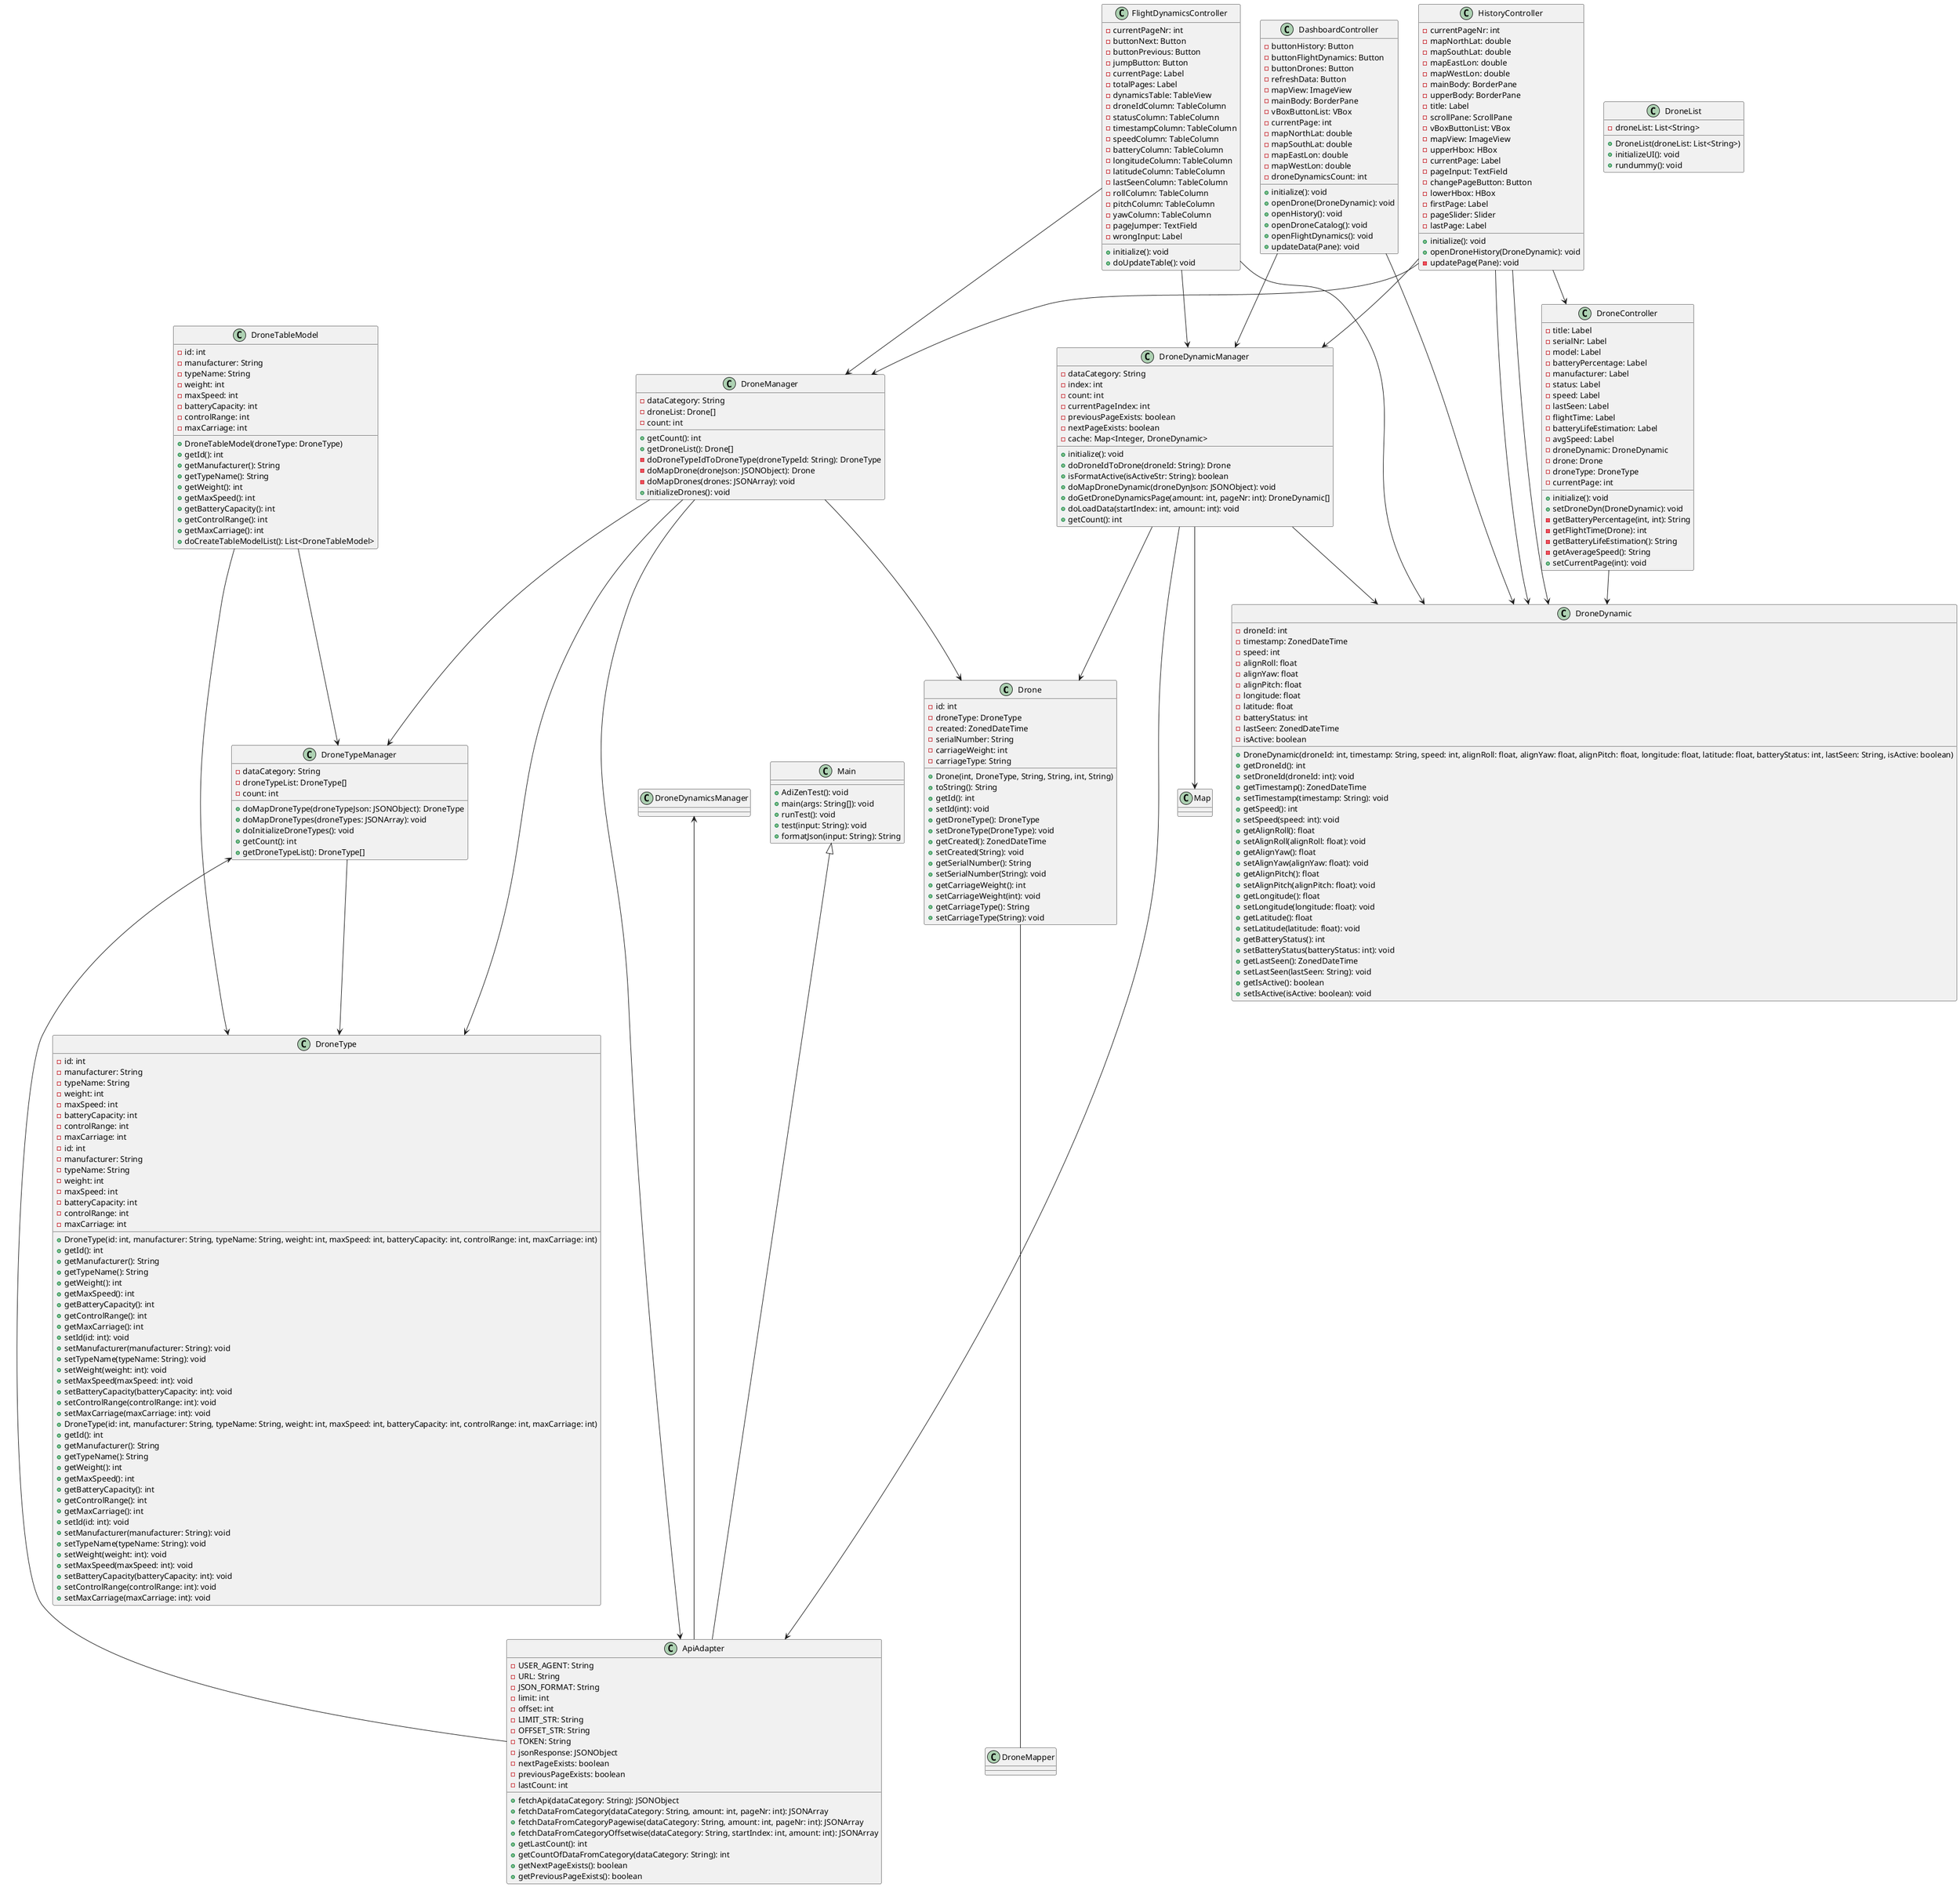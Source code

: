 @startuml

class Drone {
    - id: int
    - droneType: DroneType
    - created: ZonedDateTime
    - serialNumber: String
    - carriageWeight: int
    - carriageType: String

    + Drone(int, DroneType, String, String, int, String)
    + toString(): String
    + getId(): int
    + setId(int): void
    + getDroneType(): DroneType
    + setDroneType(DroneType): void
    + getCreated(): ZonedDateTime
    + setCreated(String): void
    + getSerialNumber(): String
    + setSerialNumber(String): void
    + getCarriageWeight(): int
    + setCarriageWeight(int): void
    + getCarriageType(): String
    + setCarriageType(String): void
}

class DroneDynamic {
    -droneId: int
    -timestamp: ZonedDateTime
    -speed: int
    -alignRoll: float
    -alignYaw: float
    -alignPitch: float
    -longitude: float
    -latitude: float
    -batteryStatus: int
    -lastSeen: ZonedDateTime
    -isActive: boolean

    +DroneDynamic(droneId: int, timestamp: String, speed: int, alignRoll: float, alignYaw: float, alignPitch: float, longitude: float, latitude: float, batteryStatus: int, lastSeen: String, isActive: boolean)
    +getDroneId(): int
    +setDroneId(droneId: int): void
    +getTimestamp(): ZonedDateTime
    +setTimestamp(timestamp: String): void
    +getSpeed(): int
    +setSpeed(speed: int): void
    +getAlignRoll(): float
    +setAlignRoll(alignRoll: float): void
    +getAlignYaw(): float
    +setAlignYaw(alignYaw: float): void
    +getAlignPitch(): float
    +setAlignPitch(alignPitch: float): void
    +getLongitude(): float
    +setLongitude(longitude: float): void
    +getLatitude(): float
    +setLatitude(latitude: float): void
    +getBatteryStatus(): int
    +setBatteryStatus(batteryStatus: int): void
    +getLastSeen(): ZonedDateTime
    +setLastSeen(lastSeen: String): void
    +getIsActive(): boolean
    +setIsActive(isActive: boolean): void
}

class DroneManager {
    - dataCategory: String
    - droneList: Drone[]
    - count: int
    + getCount(): int
    + getDroneList(): Drone[]
    - doDroneTypeIdToDroneType(droneTypeId: String): DroneType
    - doMapDrone(droneJson: JSONObject): Drone
    - doMapDrones(drones: JSONArray): void
    + initializeDrones(): void
}

class DroneDynamicManager {
    - dataCategory: String
    - index: int
    - count: int
    - currentPageIndex: int
    - previousPageExists: boolean
    - nextPageExists: boolean
    - cache: Map<Integer, DroneDynamic>

    + initialize(): void
    + doDroneIdToDrone(droneId: String): Drone
    + isFormatActive(isActiveStr: String): boolean
    + doMapDroneDynamic(droneDynJson: JSONObject): void
    + doGetDroneDynamicsPage(amount: int, pageNr: int): DroneDynamic[]
    + doLoadData(startIndex: int, amount: int): void
    + getCount(): int
}

class DroneList {
    -droneList: List<String>

    +DroneList(droneList: List<String>)
    +initializeUI(): void
    +rundummy(): void
}

class DroneType {
    - id: int
    - manufacturer: String
    - typeName: String
    - weight: int
    - maxSpeed: int
    - batteryCapacity: int
    - controlRange: int
    - maxCarriage: int
    + DroneType(id: int, manufacturer: String, typeName: String, weight: int, maxSpeed: int, batteryCapacity: int, controlRange: int, maxCarriage: int)
    + getId(): int
    + getManufacturer(): String
    + getTypeName(): String
    + getWeight(): int
    + getMaxSpeed(): int
    + getBatteryCapacity(): int
    + getControlRange(): int
    + getMaxCarriage(): int
    + setId(id: int): void
    + setManufacturer(manufacturer: String): void
    + setTypeName(typeName: String): void
    + setWeight(weight: int): void
    + setMaxSpeed(maxSpeed: int): void
    + setBatteryCapacity(batteryCapacity: int): void
    + setControlRange(controlRange: int): void
    + setMaxCarriage(maxCarriage: int): void
}

class ApiAdapter {
    -USER_AGENT: String
    -URL: String
    -JSON_FORMAT: String
    -limit: int
    -offset: int
    -LIMIT_STR: String
    -OFFSET_STR: String
    -TOKEN: String
    -jsonResponse: JSONObject
    -nextPageExists: boolean
    -previousPageExists: boolean
    -lastCount: int

    +fetchApi(dataCategory: String): JSONObject
    +fetchDataFromCategory(dataCategory: String, amount: int, pageNr: int): JSONArray
    +fetchDataFromCategoryPagewise(dataCategory: String, amount: int, pageNr: int): JSONArray
    +fetchDataFromCategoryOffsetwise(dataCategory: String, startIndex: int, amount: int): JSONArray
    +getLastCount(): int
    +getCountOfDataFromCategory(dataCategory: String): int
    +getNextPageExists(): boolean
    +getPreviousPageExists(): boolean
}

class DroneTableModel {
    - id: int
    - manufacturer: String
    - typeName: String
    - weight: int
    - maxSpeed: int
    - batteryCapacity: int
    - controlRange: int
    - maxCarriage: int
    + DroneTableModel(droneType: DroneType)
    + getId(): int
    + getManufacturer(): String
    + getTypeName(): String
    + getWeight(): int
    + getMaxSpeed(): int
    + getBatteryCapacity(): int
    + getControlRange(): int
    + getMaxCarriage(): int
    + doCreateTableModelList(): List<DroneTableModel>
}

class FlightDynamicsController {
    - currentPageNr: int
    - buttonNext: Button
    - buttonPrevious: Button
    - jumpButton: Button
    - currentPage: Label
    - totalPages: Label
    - dynamicsTable: TableView
    - droneIdColumn: TableColumn
    - statusColumn: TableColumn
    - timestampColumn: TableColumn
    - speedColumn: TableColumn
    - batteryColumn: TableColumn
    - longitudeColumn: TableColumn
    - latitudeColumn: TableColumn
    - lastSeenColumn: TableColumn
    - rollColumn: TableColumn
    - pitchColumn: TableColumn
    - yawColumn: TableColumn
    - pageJumper: TextField
    - wrongInput: Label
    + initialize(): void
    + doUpdateTable(): void
}

class DroneType {
    -id: int
    -manufacturer: String
    -typeName: String
    -weight: int
    -maxSpeed: int
    -batteryCapacity: int
    -controlRange: int
    -maxCarriage: int

    +DroneType(id: int, manufacturer: String, typeName: String, weight: int, maxSpeed: int, batteryCapacity: int, controlRange: int, maxCarriage: int)
    +getId(): int
    +getManufacturer(): String
    +getTypeName(): String
    +getWeight(): int
    +getMaxSpeed(): int
    +getBatteryCapacity(): int
    +getControlRange(): int
    +getMaxCarriage(): int
    +setId(id: int): void
    +setManufacturer(manufacturer: String): void
    +setTypeName(typeName: String): void
    +setWeight(weight: int): void
    +setMaxSpeed(maxSpeed: int): void
    +setBatteryCapacity(batteryCapacity: int): void
    +setControlRange(controlRange: int): void
    +setMaxCarriage(maxCarriage: int): void
}

class DashboardController {
    -buttonHistory: Button
    -buttonFlightDynamics: Button
    -buttonDrones: Button
    -refreshData: Button
    -mapView: ImageView
    -mainBody: BorderPane
    -vBoxButtonList: VBox
    -currentPage: int
    -mapNorthLat: double
    -mapSouthLat: double
    -mapEastLon: double
    -mapWestLon: double
    -droneDynamicsCount: int

    +initialize(): void
    +openDrone(DroneDynamic): void
    +openHistory(): void
    +openDroneCatalog(): void
    +openFlightDynamics(): void
    +updateData(Pane): void
}


class DroneController {
    - title: Label
    - serialNr: Label
    - model: Label
    - batteryPercentage: Label
    - manufacturer: Label
    - status: Label
    - speed: Label
    - lastSeen: Label
    - flightTime: Label
    - batteryLifeEstimation: Label
    - avgSpeed: Label
    - droneDynamic: DroneDynamic
    - drone: Drone
    - droneType: DroneType
    - currentPage: int

    + initialize(): void
    + setDroneDyn(DroneDynamic): void
    - getBatteryPercentage(int, int): String
    - getFlightTime(Drone): int
    - getBatteryLifeEstimation(): String
    - getAverageSpeed(): String
    + setCurrentPage(int): void
}

class DroneTypeManager {
    - dataCategory: String
    - droneTypeList: DroneType[]
    - count: int
    + doMapDroneType(droneTypeJson: JSONObject): DroneType
    + doMapDroneTypes(droneTypes: JSONArray): void
    + doInitializeDroneTypes(): void
    + getCount(): int
    + getDroneTypeList(): DroneType[]
}

class HistoryController {
    - currentPageNr: int
    - mapNorthLat: double
    - mapSouthLat: double
    - mapEastLon: double
    - mapWestLon: double
    - mainBody: BorderPane
    - upperBody: BorderPane
    - title: Label
    - scrollPane: ScrollPane
    - vBoxButtonList: VBox
    - mapView: ImageView
    - upperHbox: HBox
    - currentPage: Label
    - pageInput: TextField
    - changePageButton: Button
    - lowerHbox: HBox
    - firstPage: Label
    - pageSlider: Slider
    - lastPage: Label
    + initialize(): void
    + openDroneHistory(DroneDynamic): void
    - updatePage(Pane): void
}

class Main {
    +AdiZenTest(): void
    +main(args: String[]): void
    +runTest(): void
    +test(input: String): void
    +formatJson(input: String): String
}

DroneDynamicsManager <--- ApiAdapter
Main <|--- ApiAdapter
Drone --- DroneMapper

DroneTypeManager <--- ApiAdapter
DashboardController --> DroneDynamicManager
DashboardController --> DroneDynamic
DroneController --> DroneDynamic

DroneDynamicManager --> ApiAdapter
DroneDynamicManager --> Drone
DroneDynamicManager --> DroneDynamic
DroneDynamicManager --> Map

DroneManager --> DroneType
DroneManager --> DroneTypeManager
DroneManager --> Drone
DroneManager --> ApiAdapter

DroneTableModel --> DroneType
DroneTableModel --> DroneTypeManager 

DroneTypeManager --> DroneType

FlightDynamicsController --> DroneDynamicManager
FlightDynamicsController --> DroneManager
FlightDynamicsController --> DroneDynamic

HistoryController --> DroneDynamicManager
HistoryController --> DroneManager
HistoryController --> DroneDynamic
HistoryController --> DroneController
HistoryController --> DroneDynamic

@enduml
